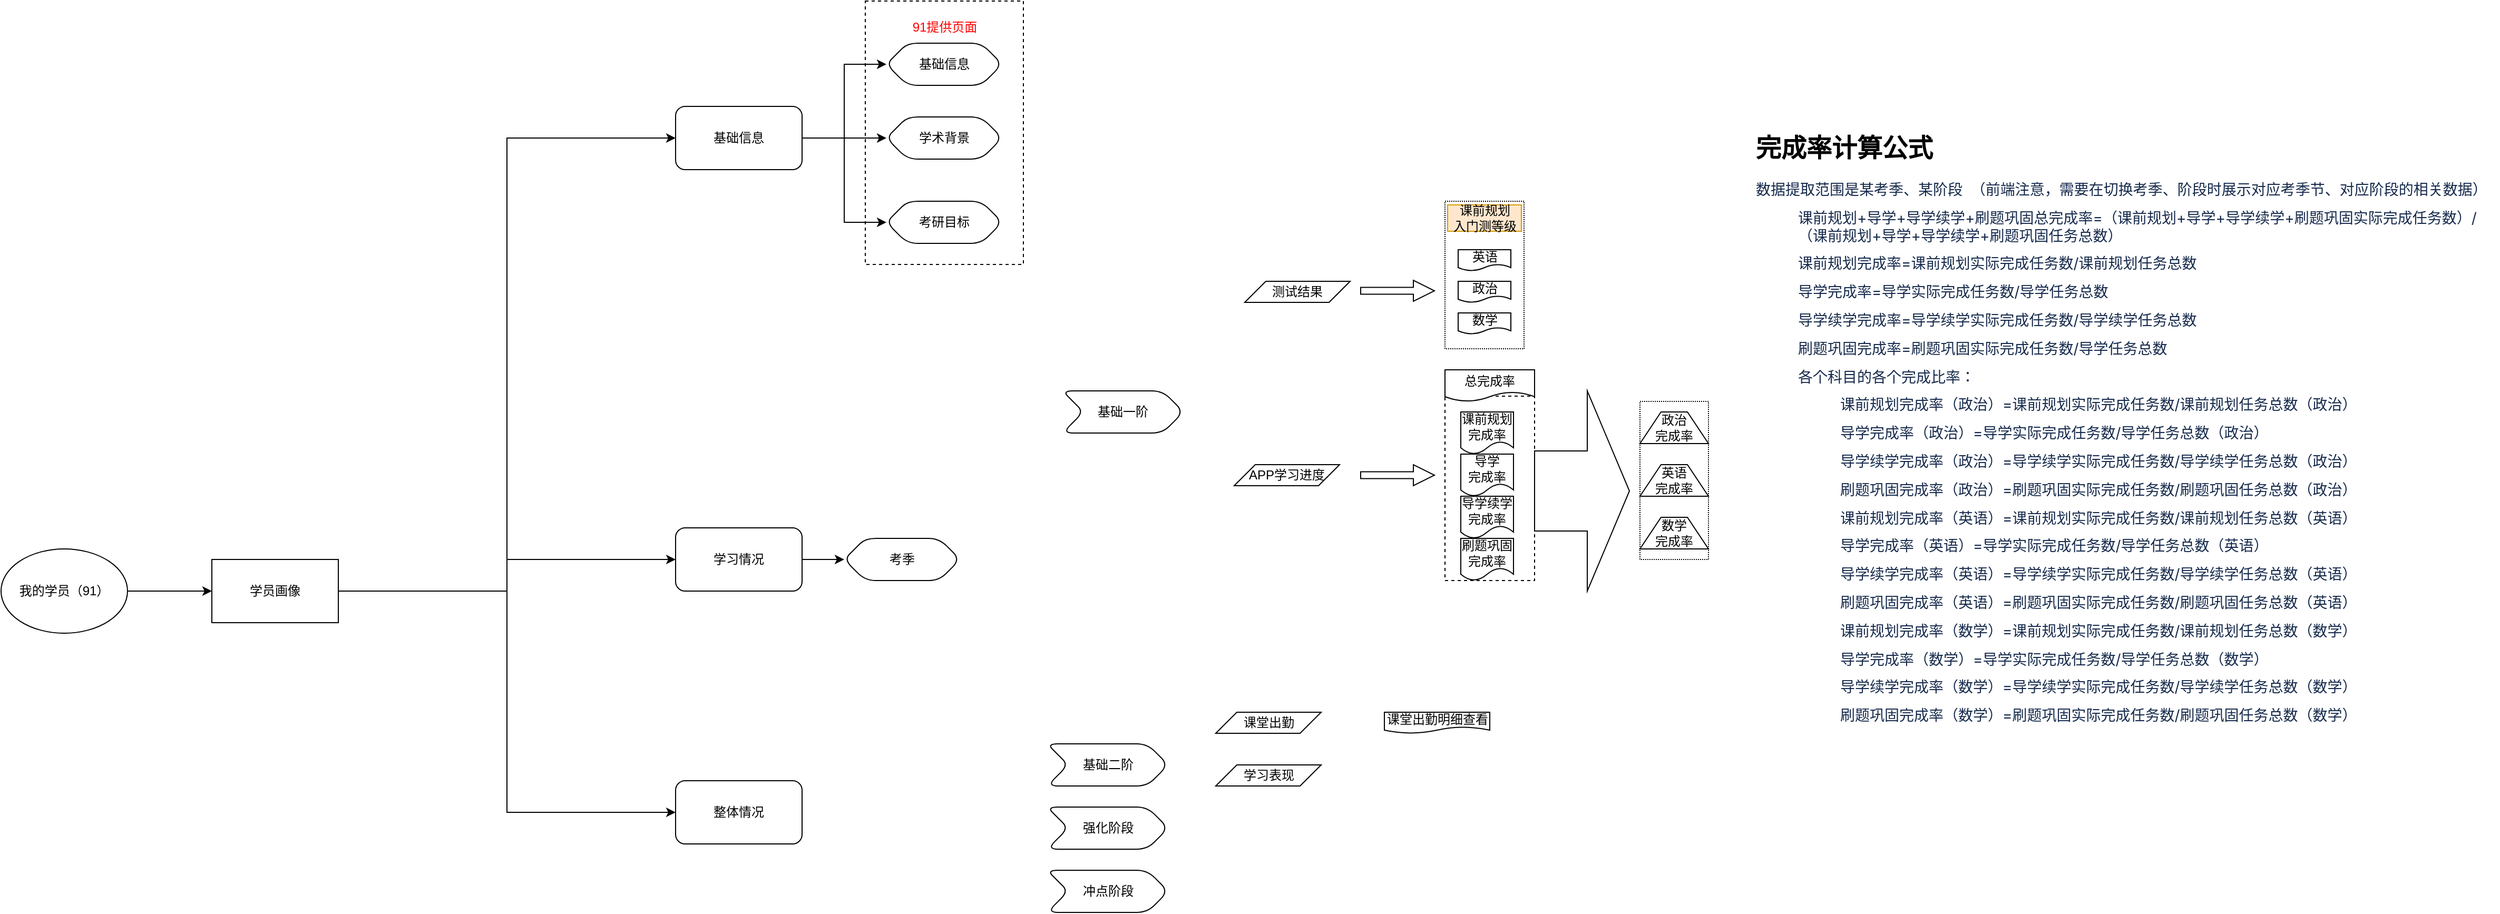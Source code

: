<mxfile version="21.5.2" type="github">
  <diagram name="第 1 页" id="HjcUYGO30nJuk45t63Vl">
    <mxGraphModel dx="1796" dy="451" grid="1" gridSize="10" guides="1" tooltips="1" connect="1" arrows="1" fold="1" page="1" pageScale="1" pageWidth="827" pageHeight="1169" math="0" shadow="0">
      <root>
        <mxCell id="0" />
        <mxCell id="1" parent="0" />
        <mxCell id="hmlYSEphnml5yRxJCa9B-29" value="" style="rounded=0;whiteSpace=wrap;html=1;dashed=1;dashPattern=1 1;" vertex="1" parent="1">
          <mxGeometry x="1375" y="700" width="65" height="150" as="geometry" />
        </mxCell>
        <mxCell id="hmlYSEphnml5yRxJCa9B-22" value="" style="rounded=0;whiteSpace=wrap;html=1;dashed=1;" vertex="1" parent="1">
          <mxGeometry x="1190" y="695" width="85" height="175" as="geometry" />
        </mxCell>
        <mxCell id="hmlYSEphnml5yRxJCa9B-7" value="" style="rounded=0;whiteSpace=wrap;html=1;dashed=1;dashPattern=1 1;" vertex="1" parent="1">
          <mxGeometry x="1190" y="510" width="75" height="140" as="geometry" />
        </mxCell>
        <mxCell id="JorKWfMErrwngxVBuPZv-26" value="" style="rounded=0;whiteSpace=wrap;html=1;dashed=1;" parent="1" vertex="1">
          <mxGeometry x="640" y="320" width="150" height="250" as="geometry" />
        </mxCell>
        <mxCell id="JorKWfMErrwngxVBuPZv-3" value="" style="edgeStyle=orthogonalEdgeStyle;rounded=0;orthogonalLoop=1;jettySize=auto;html=1;" parent="1" source="JorKWfMErrwngxVBuPZv-1" target="JorKWfMErrwngxVBuPZv-2" edge="1">
          <mxGeometry relative="1" as="geometry" />
        </mxCell>
        <mxCell id="JorKWfMErrwngxVBuPZv-1" value="我的学员（91）" style="ellipse;whiteSpace=wrap;html=1;" parent="1" vertex="1">
          <mxGeometry x="-180" y="840" width="120" height="80" as="geometry" />
        </mxCell>
        <mxCell id="JorKWfMErrwngxVBuPZv-5" value="" style="edgeStyle=orthogonalEdgeStyle;rounded=0;orthogonalLoop=1;jettySize=auto;html=1;entryX=0;entryY=0.5;entryDx=0;entryDy=0;" parent="1" source="JorKWfMErrwngxVBuPZv-2" target="JorKWfMErrwngxVBuPZv-4" edge="1">
          <mxGeometry relative="1" as="geometry" />
        </mxCell>
        <mxCell id="JorKWfMErrwngxVBuPZv-11" style="edgeStyle=orthogonalEdgeStyle;rounded=0;orthogonalLoop=1;jettySize=auto;html=1;exitX=1;exitY=0.5;exitDx=0;exitDy=0;entryX=0;entryY=0.5;entryDx=0;entryDy=0;" parent="1" source="JorKWfMErrwngxVBuPZv-2" target="JorKWfMErrwngxVBuPZv-7" edge="1">
          <mxGeometry relative="1" as="geometry" />
        </mxCell>
        <mxCell id="JorKWfMErrwngxVBuPZv-13" style="edgeStyle=orthogonalEdgeStyle;rounded=0;orthogonalLoop=1;jettySize=auto;html=1;exitX=1;exitY=0.5;exitDx=0;exitDy=0;entryX=0;entryY=0.5;entryDx=0;entryDy=0;" parent="1" source="JorKWfMErrwngxVBuPZv-2" target="JorKWfMErrwngxVBuPZv-12" edge="1">
          <mxGeometry relative="1" as="geometry" />
        </mxCell>
        <mxCell id="JorKWfMErrwngxVBuPZv-2" value="学员画像" style="whiteSpace=wrap;html=1;" parent="1" vertex="1">
          <mxGeometry x="20" y="850" width="120" height="60" as="geometry" />
        </mxCell>
        <mxCell id="JorKWfMErrwngxVBuPZv-17" value="" style="edgeStyle=orthogonalEdgeStyle;rounded=0;orthogonalLoop=1;jettySize=auto;html=1;entryX=0;entryY=0.5;entryDx=0;entryDy=0;" parent="1" source="JorKWfMErrwngxVBuPZv-4" target="JorKWfMErrwngxVBuPZv-16" edge="1">
          <mxGeometry relative="1" as="geometry" />
        </mxCell>
        <mxCell id="JorKWfMErrwngxVBuPZv-22" style="edgeStyle=orthogonalEdgeStyle;rounded=0;orthogonalLoop=1;jettySize=auto;html=1;exitX=1;exitY=0.5;exitDx=0;exitDy=0;entryX=0;entryY=0.5;entryDx=0;entryDy=0;" parent="1" source="JorKWfMErrwngxVBuPZv-4" target="JorKWfMErrwngxVBuPZv-19" edge="1">
          <mxGeometry relative="1" as="geometry" />
        </mxCell>
        <mxCell id="JorKWfMErrwngxVBuPZv-23" style="edgeStyle=orthogonalEdgeStyle;rounded=0;orthogonalLoop=1;jettySize=auto;html=1;exitX=1;exitY=0.5;exitDx=0;exitDy=0;entryX=0;entryY=0.5;entryDx=0;entryDy=0;" parent="1" source="JorKWfMErrwngxVBuPZv-4" target="JorKWfMErrwngxVBuPZv-20" edge="1">
          <mxGeometry relative="1" as="geometry" />
        </mxCell>
        <mxCell id="JorKWfMErrwngxVBuPZv-4" value="基础信息" style="rounded=1;whiteSpace=wrap;html=1;" parent="1" vertex="1">
          <mxGeometry x="460" y="420" width="120" height="60" as="geometry" />
        </mxCell>
        <mxCell id="JorKWfMErrwngxVBuPZv-29" style="edgeStyle=orthogonalEdgeStyle;rounded=0;orthogonalLoop=1;jettySize=auto;html=1;exitX=1;exitY=0.5;exitDx=0;exitDy=0;" parent="1" source="JorKWfMErrwngxVBuPZv-7" target="JorKWfMErrwngxVBuPZv-28" edge="1">
          <mxGeometry relative="1" as="geometry" />
        </mxCell>
        <mxCell id="JorKWfMErrwngxVBuPZv-7" value="学习情况" style="rounded=1;whiteSpace=wrap;html=1;" parent="1" vertex="1">
          <mxGeometry x="460" y="820" width="120" height="60" as="geometry" />
        </mxCell>
        <mxCell id="JorKWfMErrwngxVBuPZv-12" value="整体情况" style="rounded=1;whiteSpace=wrap;html=1;" parent="1" vertex="1">
          <mxGeometry x="460" y="1060" width="120" height="60" as="geometry" />
        </mxCell>
        <mxCell id="JorKWfMErrwngxVBuPZv-16" value="基础信息" style="shape=hexagon;perimeter=hexagonPerimeter2;whiteSpace=wrap;html=1;fixedSize=1;rounded=1;" parent="1" vertex="1">
          <mxGeometry x="660" y="360" width="110" height="40" as="geometry" />
        </mxCell>
        <mxCell id="JorKWfMErrwngxVBuPZv-19" value="学术背景" style="shape=hexagon;perimeter=hexagonPerimeter2;whiteSpace=wrap;html=1;fixedSize=1;rounded=1;" parent="1" vertex="1">
          <mxGeometry x="660" y="430" width="110" height="40" as="geometry" />
        </mxCell>
        <mxCell id="JorKWfMErrwngxVBuPZv-20" value="考研目标" style="shape=hexagon;perimeter=hexagonPerimeter2;whiteSpace=wrap;html=1;fixedSize=1;rounded=1;" parent="1" vertex="1">
          <mxGeometry x="660" y="510" width="110" height="40" as="geometry" />
        </mxCell>
        <mxCell id="JorKWfMErrwngxVBuPZv-27" value="&lt;font color=&quot;#ff0000&quot;&gt;91提供页面&lt;/font&gt;" style="text;html=1;strokeColor=none;fillColor=none;align=center;verticalAlign=middle;whiteSpace=wrap;rounded=0;" parent="1" vertex="1">
          <mxGeometry x="652.5" y="330" width="125" height="30" as="geometry" />
        </mxCell>
        <mxCell id="JorKWfMErrwngxVBuPZv-28" value="考季" style="shape=hexagon;perimeter=hexagonPerimeter2;whiteSpace=wrap;html=1;fixedSize=1;rounded=1;" parent="1" vertex="1">
          <mxGeometry x="620" y="830" width="110" height="40" as="geometry" />
        </mxCell>
        <mxCell id="JorKWfMErrwngxVBuPZv-31" value="基础一阶" style="shape=step;perimeter=stepPerimeter;whiteSpace=wrap;html=1;fixedSize=1;rounded=1;" parent="1" vertex="1">
          <mxGeometry x="827" y="690" width="115" height="40" as="geometry" />
        </mxCell>
        <mxCell id="JorKWfMErrwngxVBuPZv-33" value="基础二阶" style="shape=step;perimeter=stepPerimeter;whiteSpace=wrap;html=1;fixedSize=1;rounded=1;" parent="1" vertex="1">
          <mxGeometry x="812.5" y="1025" width="115" height="40" as="geometry" />
        </mxCell>
        <mxCell id="JorKWfMErrwngxVBuPZv-34" value="强化阶段" style="shape=step;perimeter=stepPerimeter;whiteSpace=wrap;html=1;fixedSize=1;rounded=1;" parent="1" vertex="1">
          <mxGeometry x="812.5" y="1085" width="115" height="40" as="geometry" />
        </mxCell>
        <mxCell id="JorKWfMErrwngxVBuPZv-35" value="冲点阶段" style="shape=step;perimeter=stepPerimeter;whiteSpace=wrap;html=1;fixedSize=1;rounded=1;" parent="1" vertex="1">
          <mxGeometry x="812.5" y="1145" width="115" height="40" as="geometry" />
        </mxCell>
        <mxCell id="JorKWfMErrwngxVBuPZv-41" value="测试结果" style="shape=parallelogram;perimeter=parallelogramPerimeter;whiteSpace=wrap;html=1;fixedSize=1;" parent="1" vertex="1">
          <mxGeometry x="1000" y="586" width="100" height="20" as="geometry" />
        </mxCell>
        <mxCell id="JorKWfMErrwngxVBuPZv-42" value="APP学习进度" style="shape=parallelogram;perimeter=parallelogramPerimeter;whiteSpace=wrap;html=1;fixedSize=1;" parent="1" vertex="1">
          <mxGeometry x="990" y="760" width="100" height="20" as="geometry" />
        </mxCell>
        <mxCell id="JorKWfMErrwngxVBuPZv-43" value="课堂出勤" style="shape=parallelogram;perimeter=parallelogramPerimeter;whiteSpace=wrap;html=1;fixedSize=1;" parent="1" vertex="1">
          <mxGeometry x="972.5" y="995" width="100" height="20" as="geometry" />
        </mxCell>
        <mxCell id="JorKWfMErrwngxVBuPZv-44" value="学习表现" style="shape=parallelogram;perimeter=parallelogramPerimeter;whiteSpace=wrap;html=1;fixedSize=1;" parent="1" vertex="1">
          <mxGeometry x="972.5" y="1045" width="100" height="20" as="geometry" />
        </mxCell>
        <mxCell id="JorKWfMErrwngxVBuPZv-45" value="课堂出勤明细查看" style="shape=document;whiteSpace=wrap;html=1;boundedLbl=1;" parent="1" vertex="1">
          <mxGeometry x="1132.5" y="995" width="100" height="20" as="geometry" />
        </mxCell>
        <mxCell id="hmlYSEphnml5yRxJCa9B-1" value="英语" style="shape=document;whiteSpace=wrap;html=1;boundedLbl=1;" vertex="1" parent="1">
          <mxGeometry x="1202.5" y="556" width="50" height="20" as="geometry" />
        </mxCell>
        <mxCell id="hmlYSEphnml5yRxJCa9B-3" value="政治" style="shape=document;whiteSpace=wrap;html=1;boundedLbl=1;" vertex="1" parent="1">
          <mxGeometry x="1202.5" y="586" width="50" height="20" as="geometry" />
        </mxCell>
        <mxCell id="hmlYSEphnml5yRxJCa9B-4" value="数学" style="shape=document;whiteSpace=wrap;html=1;boundedLbl=1;" vertex="1" parent="1">
          <mxGeometry x="1202.5" y="616" width="50" height="20" as="geometry" />
        </mxCell>
        <mxCell id="hmlYSEphnml5yRxJCa9B-8" value="课前规划&lt;br&gt;入门测等级" style="text;html=1;strokeColor=#d79b00;fillColor=#ffe6cc;align=center;verticalAlign=middle;whiteSpace=wrap;rounded=0;" vertex="1" parent="1">
          <mxGeometry x="1192.5" y="513.5" width="70" height="25" as="geometry" />
        </mxCell>
        <mxCell id="hmlYSEphnml5yRxJCa9B-9" value="总完成率" style="shape=document;whiteSpace=wrap;html=1;boundedLbl=1;" vertex="1" parent="1">
          <mxGeometry x="1190" y="670" width="85" height="30" as="geometry" />
        </mxCell>
        <mxCell id="hmlYSEphnml5yRxJCa9B-10" value="课前规划&lt;br&gt;完成率" style="shape=document;whiteSpace=wrap;html=1;boundedLbl=1;" vertex="1" parent="1">
          <mxGeometry x="1205" y="710" width="50" height="40" as="geometry" />
        </mxCell>
        <mxCell id="hmlYSEphnml5yRxJCa9B-11" value="导学&lt;br&gt;完成率" style="shape=document;whiteSpace=wrap;html=1;boundedLbl=1;" vertex="1" parent="1">
          <mxGeometry x="1205" y="750" width="50" height="40" as="geometry" />
        </mxCell>
        <mxCell id="hmlYSEphnml5yRxJCa9B-12" value="导学续学&lt;br&gt;完成率" style="shape=document;whiteSpace=wrap;html=1;boundedLbl=1;" vertex="1" parent="1">
          <mxGeometry x="1205" y="790" width="50" height="40" as="geometry" />
        </mxCell>
        <mxCell id="hmlYSEphnml5yRxJCa9B-13" value="刷题巩固&lt;br&gt;完成率" style="shape=document;whiteSpace=wrap;html=1;boundedLbl=1;" vertex="1" parent="1">
          <mxGeometry x="1205" y="830" width="50" height="40" as="geometry" />
        </mxCell>
        <mxCell id="hmlYSEphnml5yRxJCa9B-14" value="政治&lt;br&gt;完成率" style="shape=trapezoid;perimeter=trapezoidPerimeter;whiteSpace=wrap;html=1;fixedSize=1;" vertex="1" parent="1">
          <mxGeometry x="1375" y="710" width="65" height="30" as="geometry" />
        </mxCell>
        <mxCell id="hmlYSEphnml5yRxJCa9B-16" value="英语&lt;br&gt;完成率" style="shape=trapezoid;perimeter=trapezoidPerimeter;whiteSpace=wrap;html=1;fixedSize=1;" vertex="1" parent="1">
          <mxGeometry x="1375" y="760" width="65" height="30" as="geometry" />
        </mxCell>
        <mxCell id="hmlYSEphnml5yRxJCa9B-17" value="数学&lt;br&gt;完成率" style="shape=trapezoid;perimeter=trapezoidPerimeter;whiteSpace=wrap;html=1;fixedSize=1;" vertex="1" parent="1">
          <mxGeometry x="1375" y="810" width="65" height="30" as="geometry" />
        </mxCell>
        <mxCell id="hmlYSEphnml5yRxJCa9B-21" value="" style="html=1;shadow=0;dashed=0;align=center;verticalAlign=middle;shape=mxgraph.arrows2.arrow;dy=0.6;dx=40;notch=0;" vertex="1" parent="1">
          <mxGeometry x="1275" y="690" width="90" height="190" as="geometry" />
        </mxCell>
        <mxCell id="hmlYSEphnml5yRxJCa9B-25" value="" style="html=1;shadow=0;dashed=0;align=center;verticalAlign=middle;shape=mxgraph.arrows2.arrow;dy=0.67;dx=20;notch=0;" vertex="1" parent="1">
          <mxGeometry x="1110" y="585" width="70" height="20" as="geometry" />
        </mxCell>
        <mxCell id="hmlYSEphnml5yRxJCa9B-28" value="" style="html=1;shadow=0;dashed=0;align=center;verticalAlign=middle;shape=mxgraph.arrows2.arrow;dy=0.67;dx=20;notch=0;" vertex="1" parent="1">
          <mxGeometry x="1110" y="760" width="70" height="20" as="geometry" />
        </mxCell>
        <mxCell id="hmlYSEphnml5yRxJCa9B-30" value="&lt;h1&gt;完成率计算公式&lt;/h1&gt;&lt;p style=&quot;margin: 10px 0px 0px; padding: 0px; color: rgb(23, 43, 77); font-family: -apple-system, system-ui, &amp;quot;Segoe UI&amp;quot;, Roboto, Oxygen, Ubuntu, &amp;quot;Fira Sans&amp;quot;, &amp;quot;Droid Sans&amp;quot;, &amp;quot;Helvetica Neue&amp;quot;, sans-serif; font-size: 14px; background-color: rgb(255, 255, 255);&quot;&gt;数据提取范围是某考季、某阶段&amp;nbsp; （前端注意，需要在切换考季、阶段时展示对应考季节、对应阶段的相关数据）&lt;/p&gt;&lt;p style=&quot;margin: 10px 0px 0px 40px; padding: 0px; color: rgb(23, 43, 77); font-family: -apple-system, system-ui, &amp;quot;Segoe UI&amp;quot;, Roboto, Oxygen, Ubuntu, &amp;quot;Fira Sans&amp;quot;, &amp;quot;Droid Sans&amp;quot;, &amp;quot;Helvetica Neue&amp;quot;, sans-serif; font-size: 14px; background-color: rgb(255, 255, 255);&quot;&gt;课前规划+导学+导学续学+刷题巩固总完成率=（课前规划+导学+导学续学+刷题巩固实际完成任务数）/（课前规划+导学+导学续学+刷题巩固任务总数）&lt;/p&gt;&lt;p style=&quot;margin: 10px 0px 0px 40px; padding: 0px; color: rgb(23, 43, 77); font-family: -apple-system, system-ui, &amp;quot;Segoe UI&amp;quot;, Roboto, Oxygen, Ubuntu, &amp;quot;Fira Sans&amp;quot;, &amp;quot;Droid Sans&amp;quot;, &amp;quot;Helvetica Neue&amp;quot;, sans-serif; font-size: 14px; background-color: rgb(255, 255, 255);&quot;&gt;课前规划完成率=课前规划实际完成任务数/课前规划任务总数&lt;/p&gt;&lt;p style=&quot;margin: 10px 0px 0px 40px; padding: 0px; color: rgb(23, 43, 77); font-family: -apple-system, system-ui, &amp;quot;Segoe UI&amp;quot;, Roboto, Oxygen, Ubuntu, &amp;quot;Fira Sans&amp;quot;, &amp;quot;Droid Sans&amp;quot;, &amp;quot;Helvetica Neue&amp;quot;, sans-serif; font-size: 14px; background-color: rgb(255, 255, 255);&quot;&gt;导学完成率=导学实际完成任务数/导学任务总数&lt;/p&gt;&lt;p style=&quot;margin: 10px 0px 0px 40px; padding: 0px; color: rgb(23, 43, 77); font-family: -apple-system, system-ui, &amp;quot;Segoe UI&amp;quot;, Roboto, Oxygen, Ubuntu, &amp;quot;Fira Sans&amp;quot;, &amp;quot;Droid Sans&amp;quot;, &amp;quot;Helvetica Neue&amp;quot;, sans-serif; font-size: 14px; background-color: rgb(255, 255, 255);&quot;&gt;导学续学完成率=导学续学实际完成任务数/导学续学任务总数&lt;/p&gt;&lt;p style=&quot;margin: 10px 0px 0px 40px; padding: 0px; color: rgb(23, 43, 77); font-family: -apple-system, system-ui, &amp;quot;Segoe UI&amp;quot;, Roboto, Oxygen, Ubuntu, &amp;quot;Fira Sans&amp;quot;, &amp;quot;Droid Sans&amp;quot;, &amp;quot;Helvetica Neue&amp;quot;, sans-serif; font-size: 14px; background-color: rgb(255, 255, 255);&quot;&gt;刷题巩固完成率=刷题巩固实际完成任务数/导学任务总数&lt;/p&gt;&lt;p style=&quot;margin: 10px 0px 0px 40px; padding: 0px; color: rgb(23, 43, 77); font-family: -apple-system, system-ui, &amp;quot;Segoe UI&amp;quot;, Roboto, Oxygen, Ubuntu, &amp;quot;Fira Sans&amp;quot;, &amp;quot;Droid Sans&amp;quot;, &amp;quot;Helvetica Neue&amp;quot;, sans-serif; font-size: 14px; background-color: rgb(255, 255, 255);&quot;&gt;各个科目的各个完成比率：&lt;/p&gt;&lt;p style=&quot;margin: 10px 0px 0px 80px; padding: 0px; color: rgb(23, 43, 77); font-family: -apple-system, system-ui, &amp;quot;Segoe UI&amp;quot;, Roboto, Oxygen, Ubuntu, &amp;quot;Fira Sans&amp;quot;, &amp;quot;Droid Sans&amp;quot;, &amp;quot;Helvetica Neue&amp;quot;, sans-serif; font-size: 14px; background-color: rgb(255, 255, 255);&quot;&gt;课前规划完成率（政治）=课前规划实际完成任务数/课前规划任务总数（政治）&lt;/p&gt;&lt;p style=&quot;margin: 10px 0px 0px 80px; padding: 0px; color: rgb(23, 43, 77); font-family: -apple-system, system-ui, &amp;quot;Segoe UI&amp;quot;, Roboto, Oxygen, Ubuntu, &amp;quot;Fira Sans&amp;quot;, &amp;quot;Droid Sans&amp;quot;, &amp;quot;Helvetica Neue&amp;quot;, sans-serif; font-size: 14px; background-color: rgb(255, 255, 255);&quot;&gt;导学完成率（政治）=导学实际完成任务数/导学任务总数（政治）&lt;/p&gt;&lt;p style=&quot;margin: 10px 0px 0px 80px; padding: 0px; color: rgb(23, 43, 77); font-family: -apple-system, system-ui, &amp;quot;Segoe UI&amp;quot;, Roboto, Oxygen, Ubuntu, &amp;quot;Fira Sans&amp;quot;, &amp;quot;Droid Sans&amp;quot;, &amp;quot;Helvetica Neue&amp;quot;, sans-serif; font-size: 14px; background-color: rgb(255, 255, 255);&quot;&gt;导学续学完成率（政治）=导学续学实际完成任务数/导学续学任务总数（政治）&lt;/p&gt;&lt;p style=&quot;margin: 10px 0px 0px 80px; padding: 0px; color: rgb(23, 43, 77); font-family: -apple-system, system-ui, &amp;quot;Segoe UI&amp;quot;, Roboto, Oxygen, Ubuntu, &amp;quot;Fira Sans&amp;quot;, &amp;quot;Droid Sans&amp;quot;, &amp;quot;Helvetica Neue&amp;quot;, sans-serif; font-size: 14px; background-color: rgb(255, 255, 255);&quot;&gt;刷题巩固完成率（政治）=刷题巩固实际完成任务数/刷题巩固任务总数（政治）&lt;/p&gt;&lt;p style=&quot;margin: 10px 0px 0px 80px; padding: 0px; color: rgb(23, 43, 77); font-family: -apple-system, system-ui, &amp;quot;Segoe UI&amp;quot;, Roboto, Oxygen, Ubuntu, &amp;quot;Fira Sans&amp;quot;, &amp;quot;Droid Sans&amp;quot;, &amp;quot;Helvetica Neue&amp;quot;, sans-serif; font-size: 14px; background-color: rgb(255, 255, 255);&quot;&gt;课前规划完成率（英语）=课前规划实际完成任务数/课前规划任务总数（英语）&lt;/p&gt;&lt;p style=&quot;margin: 10px 0px 0px 80px; padding: 0px; color: rgb(23, 43, 77); font-family: -apple-system, system-ui, &amp;quot;Segoe UI&amp;quot;, Roboto, Oxygen, Ubuntu, &amp;quot;Fira Sans&amp;quot;, &amp;quot;Droid Sans&amp;quot;, &amp;quot;Helvetica Neue&amp;quot;, sans-serif; font-size: 14px; background-color: rgb(255, 255, 255);&quot;&gt;导学完成率（英语）=导学实际完成任务数/导学任务总数（英语）&lt;/p&gt;&lt;p style=&quot;margin: 10px 0px 0px 80px; padding: 0px; color: rgb(23, 43, 77); font-family: -apple-system, system-ui, &amp;quot;Segoe UI&amp;quot;, Roboto, Oxygen, Ubuntu, &amp;quot;Fira Sans&amp;quot;, &amp;quot;Droid Sans&amp;quot;, &amp;quot;Helvetica Neue&amp;quot;, sans-serif; font-size: 14px; background-color: rgb(255, 255, 255);&quot;&gt;导学续学完成率（英语）=导学续学实际完成任务数/导学续学任务总数（英语）&lt;/p&gt;&lt;p style=&quot;margin: 10px 0px 0px 80px; padding: 0px; color: rgb(23, 43, 77); font-family: -apple-system, system-ui, &amp;quot;Segoe UI&amp;quot;, Roboto, Oxygen, Ubuntu, &amp;quot;Fira Sans&amp;quot;, &amp;quot;Droid Sans&amp;quot;, &amp;quot;Helvetica Neue&amp;quot;, sans-serif; font-size: 14px; background-color: rgb(255, 255, 255);&quot;&gt;刷题巩固完成率（英语）=刷题巩固实际完成任务数/刷题巩固任务总数（英语）&lt;/p&gt;&lt;p style=&quot;margin: 10px 0px 0px 80px; padding: 0px; color: rgb(23, 43, 77); font-family: -apple-system, system-ui, &amp;quot;Segoe UI&amp;quot;, Roboto, Oxygen, Ubuntu, &amp;quot;Fira Sans&amp;quot;, &amp;quot;Droid Sans&amp;quot;, &amp;quot;Helvetica Neue&amp;quot;, sans-serif; font-size: 14px; background-color: rgb(255, 255, 255);&quot;&gt;课前规划完成率（数学）=课前规划实际完成任务数/课前规划任务总数（数学）&lt;/p&gt;&lt;p style=&quot;margin: 10px 0px 0px 80px; padding: 0px; color: rgb(23, 43, 77); font-family: -apple-system, system-ui, &amp;quot;Segoe UI&amp;quot;, Roboto, Oxygen, Ubuntu, &amp;quot;Fira Sans&amp;quot;, &amp;quot;Droid Sans&amp;quot;, &amp;quot;Helvetica Neue&amp;quot;, sans-serif; font-size: 14px; background-color: rgb(255, 255, 255);&quot;&gt;导学完成率（数学）=导学实际完成任务数/导学任务总数（数学）&lt;/p&gt;&lt;p style=&quot;margin: 10px 0px 0px 80px; padding: 0px; color: rgb(23, 43, 77); font-family: -apple-system, system-ui, &amp;quot;Segoe UI&amp;quot;, Roboto, Oxygen, Ubuntu, &amp;quot;Fira Sans&amp;quot;, &amp;quot;Droid Sans&amp;quot;, &amp;quot;Helvetica Neue&amp;quot;, sans-serif; font-size: 14px; background-color: rgb(255, 255, 255);&quot;&gt;导学续学完成率（数学）=导学续学实际完成任务数/导学续学任务总数（数学）&lt;/p&gt;&lt;p style=&quot;margin: 10px 0px 0px 80px; padding: 0px; color: rgb(23, 43, 77); font-family: -apple-system, system-ui, &amp;quot;Segoe UI&amp;quot;, Roboto, Oxygen, Ubuntu, &amp;quot;Fira Sans&amp;quot;, &amp;quot;Droid Sans&amp;quot;, &amp;quot;Helvetica Neue&amp;quot;, sans-serif; font-size: 14px; background-color: rgb(255, 255, 255);&quot;&gt;刷题巩固完成率（数学）=刷题巩固实际完成任务数/刷题巩固任务总数（数学）&lt;/p&gt;" style="text;html=1;strokeColor=none;fillColor=none;spacing=5;spacingTop=-20;whiteSpace=wrap;overflow=hidden;rounded=0;" vertex="1" parent="1">
          <mxGeometry x="1480" y="440" width="710" height="570" as="geometry" />
        </mxCell>
      </root>
    </mxGraphModel>
  </diagram>
</mxfile>
